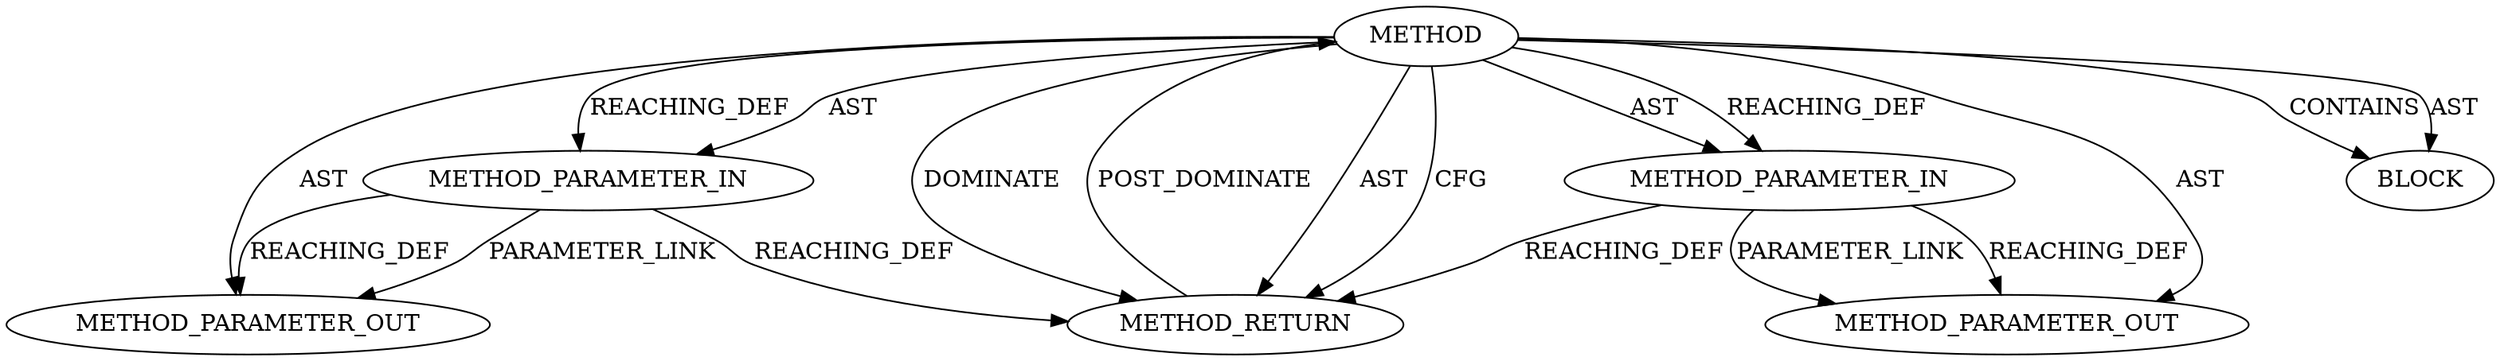 digraph {
  20225 [label=METHOD AST_PARENT_TYPE="NAMESPACE_BLOCK" AST_PARENT_FULL_NAME="<global>" ORDER=0 CODE="<empty>" FULL_NAME="skb_reserve" IS_EXTERNAL=true FILENAME="<empty>" SIGNATURE="" NAME="skb_reserve"]
  20226 [label=METHOD_PARAMETER_IN ORDER=1 CODE="p1" IS_VARIADIC=false TYPE_FULL_NAME="ANY" EVALUATION_STRATEGY="BY_VALUE" INDEX=1 NAME="p1"]
  20227 [label=METHOD_PARAMETER_IN ORDER=2 CODE="p2" IS_VARIADIC=false TYPE_FULL_NAME="ANY" EVALUATION_STRATEGY="BY_VALUE" INDEX=2 NAME="p2"]
  22100 [label=METHOD_PARAMETER_OUT ORDER=1 CODE="p1" IS_VARIADIC=false TYPE_FULL_NAME="ANY" EVALUATION_STRATEGY="BY_VALUE" INDEX=1 NAME="p1"]
  20228 [label=BLOCK ORDER=1 ARGUMENT_INDEX=1 CODE="<empty>" TYPE_FULL_NAME="ANY"]
  20229 [label=METHOD_RETURN ORDER=2 CODE="RET" TYPE_FULL_NAME="ANY" EVALUATION_STRATEGY="BY_VALUE"]
  22101 [label=METHOD_PARAMETER_OUT ORDER=2 CODE="p2" IS_VARIADIC=false TYPE_FULL_NAME="ANY" EVALUATION_STRATEGY="BY_VALUE" INDEX=2 NAME="p2"]
  20225 -> 20227 [label=AST ]
  20227 -> 22101 [label=REACHING_DEF VARIABLE="p2"]
  20225 -> 20226 [label=REACHING_DEF VARIABLE=""]
  20225 -> 20226 [label=AST ]
  20227 -> 22101 [label=PARAMETER_LINK ]
  20225 -> 22101 [label=AST ]
  20225 -> 20229 [label=DOMINATE ]
  20226 -> 22100 [label=REACHING_DEF VARIABLE="p1"]
  20225 -> 22100 [label=AST ]
  20225 -> 20228 [label=CONTAINS ]
  20225 -> 20229 [label=AST ]
  20226 -> 20229 [label=REACHING_DEF VARIABLE="p1"]
  20225 -> 20228 [label=AST ]
  20227 -> 20229 [label=REACHING_DEF VARIABLE="p2"]
  20225 -> 20227 [label=REACHING_DEF VARIABLE=""]
  20225 -> 20229 [label=CFG ]
  20229 -> 20225 [label=POST_DOMINATE ]
  20226 -> 22100 [label=PARAMETER_LINK ]
}
